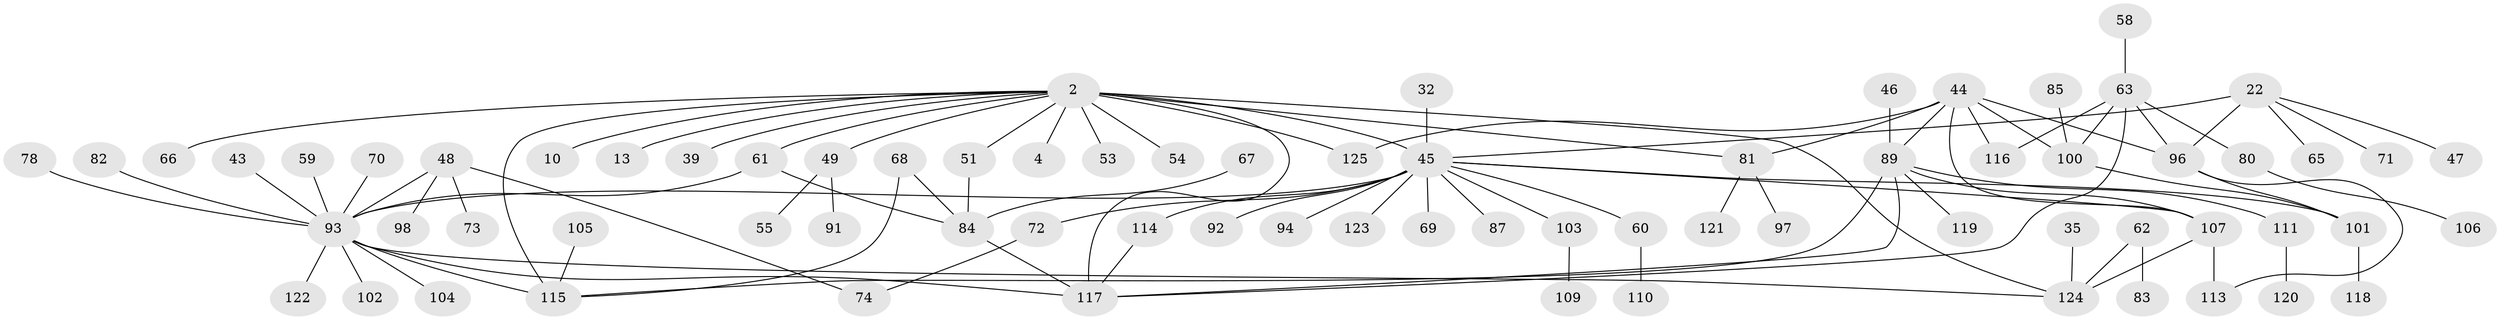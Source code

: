 // original degree distribution, {20: 0.016, 2: 0.256, 1: 0.408, 4: 0.088, 16: 0.008, 3: 0.136, 5: 0.056, 7: 0.008, 6: 0.016, 8: 0.008}
// Generated by graph-tools (version 1.1) at 2025/51/03/04/25 21:51:51]
// undirected, 75 vertices, 96 edges
graph export_dot {
graph [start="1"]
  node [color=gray90,style=filled];
  2;
  4;
  10;
  13;
  22 [super="+8"];
  32;
  35;
  39;
  43;
  44;
  45 [super="+1"];
  46 [super="+36"];
  47;
  48 [super="+38"];
  49 [super="+19+40"];
  51;
  53;
  54;
  55;
  58;
  59;
  60;
  61 [super="+27"];
  62;
  63 [super="+50"];
  65;
  66;
  67;
  68;
  69;
  70;
  71;
  72;
  73;
  74;
  78 [super="+18"];
  80 [super="+75"];
  81 [super="+42"];
  82;
  83;
  84 [super="+28+24"];
  85;
  87;
  89 [super="+57+30"];
  91;
  92;
  93 [super="+6+56"];
  94;
  96 [super="+77+76"];
  97;
  98;
  100 [super="+52+79"];
  101 [super="+88"];
  102;
  103;
  104;
  105;
  106;
  107 [super="+17+25"];
  109;
  110;
  111;
  113 [super="+26"];
  114;
  115 [super="+7+95"];
  116 [super="+112"];
  117 [super="+16+34+108"];
  118;
  119;
  120;
  121;
  122 [super="+99"];
  123;
  124 [super="+33+11"];
  125;
  2 -- 4;
  2 -- 10;
  2 -- 13;
  2 -- 39;
  2 -- 51;
  2 -- 53;
  2 -- 54;
  2 -- 66;
  2 -- 117 [weight=3];
  2 -- 125;
  2 -- 45;
  2 -- 49;
  2 -- 81;
  2 -- 115 [weight=2];
  2 -- 124 [weight=2];
  2 -- 61;
  22 -- 45 [weight=2];
  22 -- 47;
  22 -- 65;
  22 -- 71;
  22 -- 96;
  32 -- 45;
  35 -- 124;
  43 -- 93;
  44 -- 81;
  44 -- 96;
  44 -- 100;
  44 -- 107 [weight=2];
  44 -- 125;
  44 -- 89;
  44 -- 116;
  45 -- 93 [weight=4];
  45 -- 69;
  45 -- 72;
  45 -- 87;
  45 -- 92;
  45 -- 94;
  45 -- 103;
  45 -- 114;
  45 -- 123;
  45 -- 60;
  45 -- 107;
  45 -- 101;
  46 -- 89 [weight=3];
  48 -- 74;
  48 -- 73;
  48 -- 98;
  48 -- 93;
  49 -- 55;
  49 -- 91;
  51 -- 84;
  58 -- 63;
  59 -- 93;
  60 -- 110;
  61 -- 84;
  61 -- 93;
  62 -- 83;
  62 -- 124;
  63 -- 117 [weight=2];
  63 -- 100;
  63 -- 80;
  63 -- 96;
  63 -- 116;
  67 -- 84;
  68 -- 115;
  68 -- 84;
  70 -- 93;
  72 -- 74;
  78 -- 93;
  80 -- 106;
  81 -- 121;
  81 -- 97;
  82 -- 93;
  84 -- 117 [weight=2];
  85 -- 100;
  89 -- 107;
  89 -- 119;
  89 -- 115;
  89 -- 117;
  89 -- 111;
  93 -- 104;
  93 -- 122 [weight=2];
  93 -- 117 [weight=2];
  93 -- 124;
  93 -- 115;
  93 -- 102;
  96 -- 113;
  96 -- 101;
  100 -- 101;
  101 -- 118;
  103 -- 109;
  105 -- 115;
  107 -- 124 [weight=2];
  107 -- 113;
  111 -- 120;
  114 -- 117;
}
